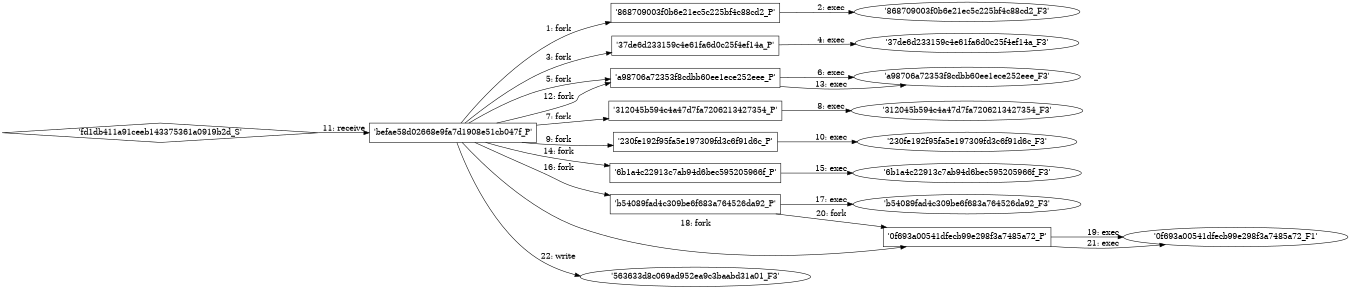 digraph "D:\Learning\Paper\apt\基于CTI的攻击预警\Dataset\攻击图\ASGfromALLCTI\Microsoft Patch Tuesday — March 2019 Vulnerability disclosures and Snort coverage.dot" {
rankdir="LR"
size="9"
fixedsize="false"
splines="true"
nodesep=0.3
ranksep=0
fontsize=10
overlap="scalexy"
engine= "neato"
	"'befae58d02668e9fa7d1908e51cb047f_P'" [node_type=Process shape=box]
	"'868709003f0b6e21ec5c225bf4c88cd2_P'" [node_type=Process shape=box]
	"'befae58d02668e9fa7d1908e51cb047f_P'" -> "'868709003f0b6e21ec5c225bf4c88cd2_P'" [label="1: fork"]
	"'868709003f0b6e21ec5c225bf4c88cd2_P'" [node_type=Process shape=box]
	"'868709003f0b6e21ec5c225bf4c88cd2_F3'" [node_type=File shape=ellipse]
	"'868709003f0b6e21ec5c225bf4c88cd2_P'" -> "'868709003f0b6e21ec5c225bf4c88cd2_F3'" [label="2: exec"]
	"'befae58d02668e9fa7d1908e51cb047f_P'" [node_type=Process shape=box]
	"'37de6d233159c4e61fa6d0c25f4ef14a_P'" [node_type=Process shape=box]
	"'befae58d02668e9fa7d1908e51cb047f_P'" -> "'37de6d233159c4e61fa6d0c25f4ef14a_P'" [label="3: fork"]
	"'37de6d233159c4e61fa6d0c25f4ef14a_P'" [node_type=Process shape=box]
	"'37de6d233159c4e61fa6d0c25f4ef14a_F3'" [node_type=File shape=ellipse]
	"'37de6d233159c4e61fa6d0c25f4ef14a_P'" -> "'37de6d233159c4e61fa6d0c25f4ef14a_F3'" [label="4: exec"]
	"'befae58d02668e9fa7d1908e51cb047f_P'" [node_type=Process shape=box]
	"'a98706a72353f8cdbb60ee1ece252eee_P'" [node_type=Process shape=box]
	"'befae58d02668e9fa7d1908e51cb047f_P'" -> "'a98706a72353f8cdbb60ee1ece252eee_P'" [label="5: fork"]
	"'a98706a72353f8cdbb60ee1ece252eee_P'" [node_type=Process shape=box]
	"'a98706a72353f8cdbb60ee1ece252eee_F3'" [node_type=File shape=ellipse]
	"'a98706a72353f8cdbb60ee1ece252eee_P'" -> "'a98706a72353f8cdbb60ee1ece252eee_F3'" [label="6: exec"]
	"'befae58d02668e9fa7d1908e51cb047f_P'" [node_type=Process shape=box]
	"'312045b594c4a47d7fa7206213427354_P'" [node_type=Process shape=box]
	"'befae58d02668e9fa7d1908e51cb047f_P'" -> "'312045b594c4a47d7fa7206213427354_P'" [label="7: fork"]
	"'312045b594c4a47d7fa7206213427354_P'" [node_type=Process shape=box]
	"'312045b594c4a47d7fa7206213427354_F3'" [node_type=File shape=ellipse]
	"'312045b594c4a47d7fa7206213427354_P'" -> "'312045b594c4a47d7fa7206213427354_F3'" [label="8: exec"]
	"'befae58d02668e9fa7d1908e51cb047f_P'" [node_type=Process shape=box]
	"'230fe192f95fa5e197309fd3c6f91d6c_P'" [node_type=Process shape=box]
	"'befae58d02668e9fa7d1908e51cb047f_P'" -> "'230fe192f95fa5e197309fd3c6f91d6c_P'" [label="9: fork"]
	"'230fe192f95fa5e197309fd3c6f91d6c_P'" [node_type=Process shape=box]
	"'230fe192f95fa5e197309fd3c6f91d6c_F3'" [node_type=File shape=ellipse]
	"'230fe192f95fa5e197309fd3c6f91d6c_P'" -> "'230fe192f95fa5e197309fd3c6f91d6c_F3'" [label="10: exec"]
	"'befae58d02668e9fa7d1908e51cb047f_P'" [node_type=Process shape=box]
	"'fd1db411a91ceeb143375361a0919b2d_S'" [node_type=Socket shape=diamond]
	"'fd1db411a91ceeb143375361a0919b2d_S'" -> "'befae58d02668e9fa7d1908e51cb047f_P'" [label="11: receive"]
	"'befae58d02668e9fa7d1908e51cb047f_P'" [node_type=Process shape=box]
	"'a98706a72353f8cdbb60ee1ece252eee_P'" [node_type=Process shape=box]
	"'befae58d02668e9fa7d1908e51cb047f_P'" -> "'a98706a72353f8cdbb60ee1ece252eee_P'" [label="12: fork"]
	"'a98706a72353f8cdbb60ee1ece252eee_P'" [node_type=Process shape=box]
	"'a98706a72353f8cdbb60ee1ece252eee_F3'" [node_type=File shape=ellipse]
	"'a98706a72353f8cdbb60ee1ece252eee_P'" -> "'a98706a72353f8cdbb60ee1ece252eee_F3'" [label="13: exec"]
	"'befae58d02668e9fa7d1908e51cb047f_P'" [node_type=Process shape=box]
	"'6b1a4c22913c7ab94d6bec595205966f_P'" [node_type=Process shape=box]
	"'befae58d02668e9fa7d1908e51cb047f_P'" -> "'6b1a4c22913c7ab94d6bec595205966f_P'" [label="14: fork"]
	"'6b1a4c22913c7ab94d6bec595205966f_P'" [node_type=Process shape=box]
	"'6b1a4c22913c7ab94d6bec595205966f_F3'" [node_type=File shape=ellipse]
	"'6b1a4c22913c7ab94d6bec595205966f_P'" -> "'6b1a4c22913c7ab94d6bec595205966f_F3'" [label="15: exec"]
	"'befae58d02668e9fa7d1908e51cb047f_P'" [node_type=Process shape=box]
	"'b54089fad4c309be6f683a764526da92_P'" [node_type=Process shape=box]
	"'befae58d02668e9fa7d1908e51cb047f_P'" -> "'b54089fad4c309be6f683a764526da92_P'" [label="16: fork"]
	"'b54089fad4c309be6f683a764526da92_P'" [node_type=Process shape=box]
	"'b54089fad4c309be6f683a764526da92_F3'" [node_type=File shape=ellipse]
	"'b54089fad4c309be6f683a764526da92_P'" -> "'b54089fad4c309be6f683a764526da92_F3'" [label="17: exec"]
	"'befae58d02668e9fa7d1908e51cb047f_P'" [node_type=Process shape=box]
	"'0f693a00541dfecb99e298f3a7485a72_P'" [node_type=Process shape=box]
	"'befae58d02668e9fa7d1908e51cb047f_P'" -> "'0f693a00541dfecb99e298f3a7485a72_P'" [label="18: fork"]
	"'0f693a00541dfecb99e298f3a7485a72_P'" [node_type=Process shape=box]
	"'0f693a00541dfecb99e298f3a7485a72_F1'" [node_type=File shape=ellipse]
	"'0f693a00541dfecb99e298f3a7485a72_P'" -> "'0f693a00541dfecb99e298f3a7485a72_F1'" [label="19: exec"]
	"'b54089fad4c309be6f683a764526da92_P'" [node_type=Process shape=box]
	"'0f693a00541dfecb99e298f3a7485a72_P'" [node_type=Process shape=box]
	"'b54089fad4c309be6f683a764526da92_P'" -> "'0f693a00541dfecb99e298f3a7485a72_P'" [label="20: fork"]
	"'0f693a00541dfecb99e298f3a7485a72_P'" [node_type=Process shape=box]
	"'0f693a00541dfecb99e298f3a7485a72_F1'" [node_type=File shape=ellipse]
	"'0f693a00541dfecb99e298f3a7485a72_P'" -> "'0f693a00541dfecb99e298f3a7485a72_F1'" [label="21: exec"]
	"'563633d8c069ad952ea9c3baabd31a01_F3'" [node_type=file shape=ellipse]
	"'befae58d02668e9fa7d1908e51cb047f_P'" [node_type=Process shape=box]
	"'befae58d02668e9fa7d1908e51cb047f_P'" -> "'563633d8c069ad952ea9c3baabd31a01_F3'" [label="22: write"]
}
